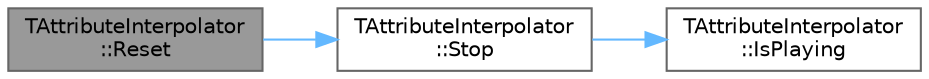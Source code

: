 digraph "TAttributeInterpolator::Reset"
{
 // INTERACTIVE_SVG=YES
 // LATEX_PDF_SIZE
  bgcolor="transparent";
  edge [fontname=Helvetica,fontsize=10,labelfontname=Helvetica,labelfontsize=10];
  node [fontname=Helvetica,fontsize=10,shape=box,height=0.2,width=0.4];
  rankdir="LR";
  Node1 [id="Node000001",label="TAttributeInterpolator\l::Reset",height=0.2,width=0.4,color="gray40", fillcolor="grey60", style="filled", fontcolor="black",tooltip="Resets the interpolator."];
  Node1 -> Node2 [id="edge1_Node000001_Node000002",color="steelblue1",style="solid",tooltip=" "];
  Node2 [id="Node000002",label="TAttributeInterpolator\l::Stop",height=0.2,width=0.4,color="grey40", fillcolor="white", style="filled",URL="$d4/da5/classTAttributeInterpolator.html#af3769816b2af52a0a1d4db5d2774d7dc",tooltip=" "];
  Node2 -> Node3 [id="edge2_Node000002_Node000003",color="steelblue1",style="solid",tooltip=" "];
  Node3 [id="Node000003",label="TAttributeInterpolator\l::IsPlaying",height=0.2,width=0.4,color="grey40", fillcolor="white", style="filled",URL="$d4/da5/classTAttributeInterpolator.html#a8719b94f4fd20bf525987a3961145a6c",tooltip=" "];
}
